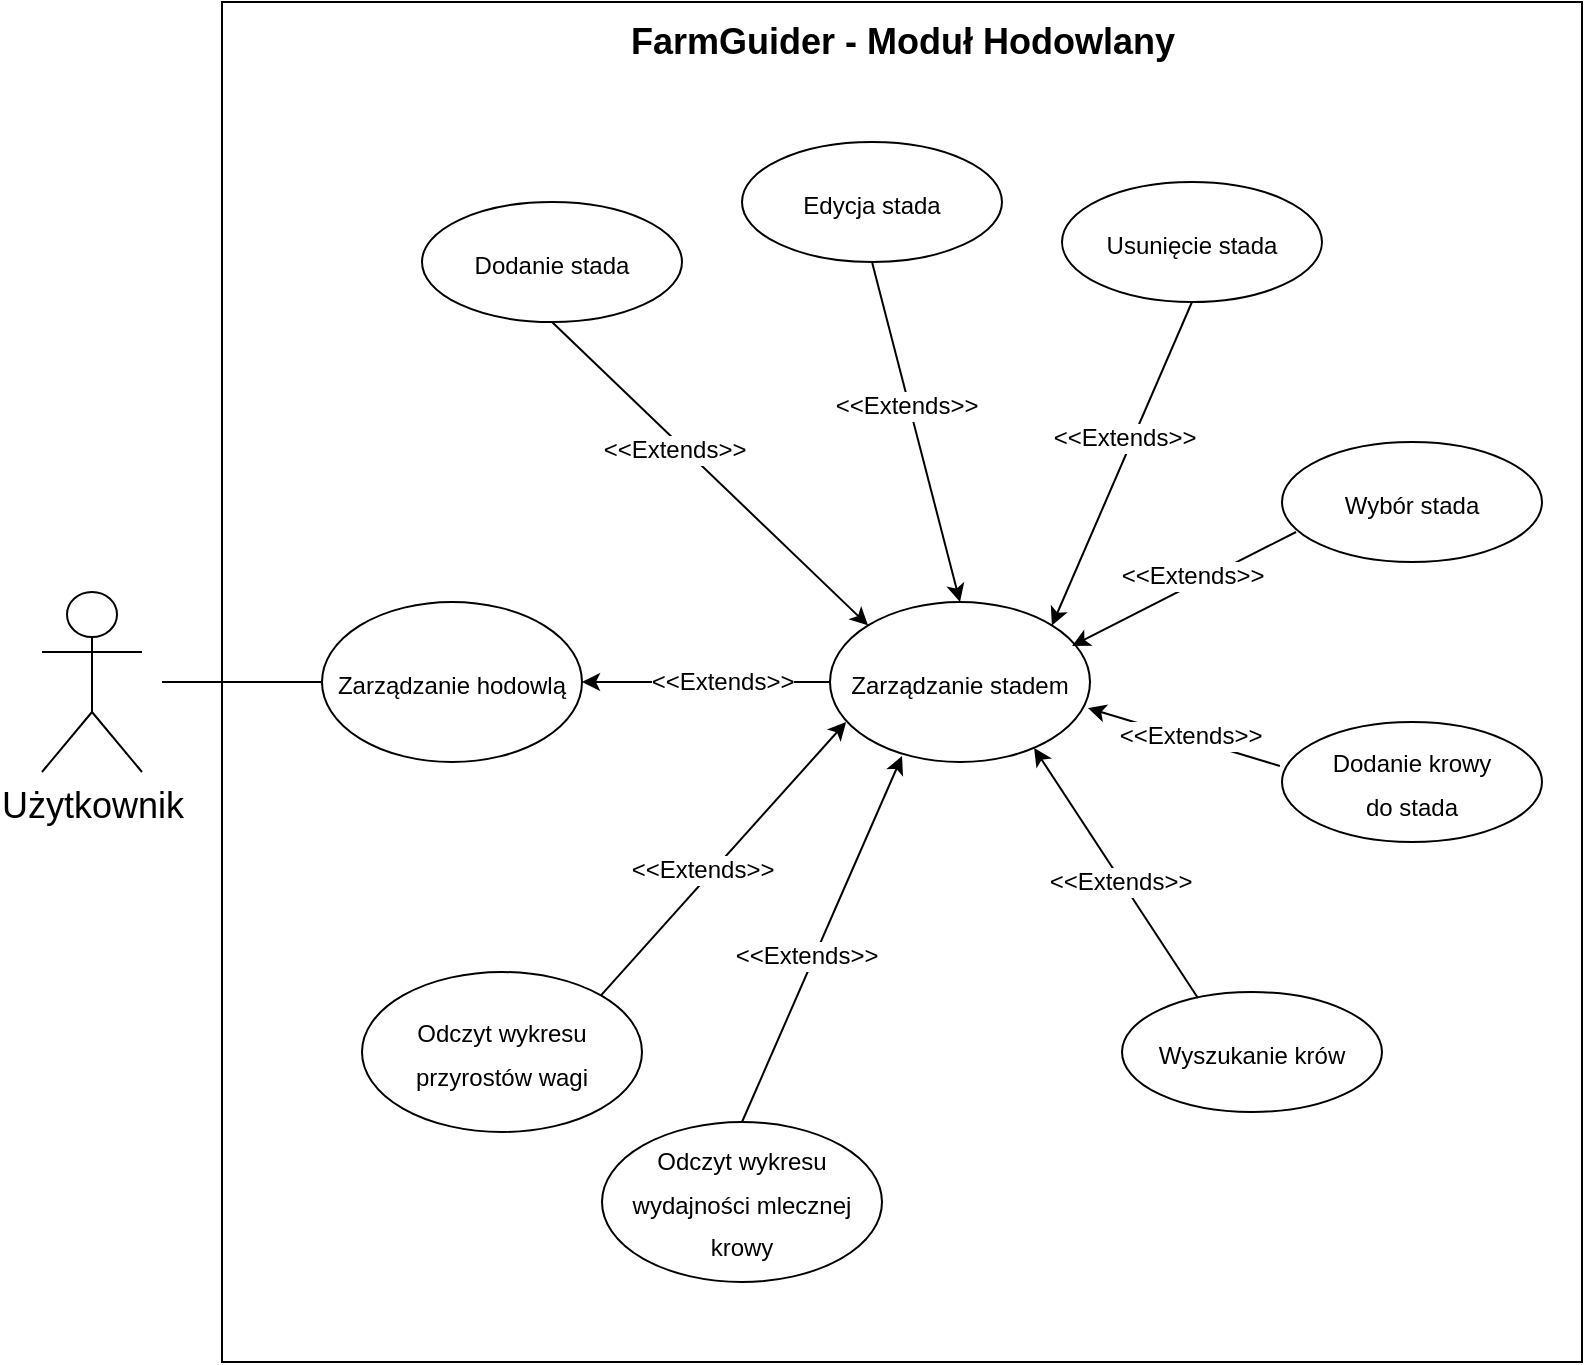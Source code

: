 <mxfile version="21.3.7" type="device">
  <diagram id="BC79CML7Z33H3tk79keH" name="Strona-1">
    <mxGraphModel dx="1434" dy="746" grid="1" gridSize="10" guides="1" tooltips="1" connect="1" arrows="1" fold="1" page="1" pageScale="1" pageWidth="827" pageHeight="1169" math="0" shadow="0">
      <root>
        <mxCell id="0" />
        <mxCell id="1" parent="0" />
        <mxCell id="yx_y9nf9KPECeYAKMQg5-1" value="" style="whiteSpace=wrap;html=1;aspect=fixed;" parent="1" vertex="1">
          <mxGeometry x="110" y="60" width="680" height="680" as="geometry" />
        </mxCell>
        <mxCell id="yx_y9nf9KPECeYAKMQg5-2" value="&lt;div style=&quot;font-size: 18px;&quot; align=&quot;center&quot;&gt;&lt;font style=&quot;font-size: 18px;&quot;&gt;&lt;b&gt;FarmGuider &lt;font style=&quot;font-size: 18px;&quot;&gt;- Moduł Hodowlany&lt;/font&gt;&lt;br&gt;&lt;/b&gt;&lt;/font&gt;&lt;/div&gt;" style="text;html=1;strokeColor=none;fillColor=none;spacing=5;spacingTop=-20;whiteSpace=wrap;overflow=hidden;rounded=0;align=center;" parent="1" vertex="1">
          <mxGeometry x="295.63" y="80" width="308.75" height="30" as="geometry" />
        </mxCell>
        <mxCell id="yx_y9nf9KPECeYAKMQg5-13" value="&lt;font style=&quot;font-size: 12px;&quot;&gt;Zarządzanie hodowlą&lt;br&gt;&lt;/font&gt;" style="ellipse;whiteSpace=wrap;html=1;fontSize=18;" parent="1" vertex="1">
          <mxGeometry x="160" y="360" width="130" height="80" as="geometry" />
        </mxCell>
        <mxCell id="VzAytHsf84ptwid28OPW-6" value="Użytkownik" style="shape=umlActor;verticalLabelPosition=bottom;verticalAlign=top;html=1;outlineConnect=0;fontSize=18;" vertex="1" parent="1">
          <mxGeometry x="20" y="355" width="50" height="90" as="geometry" />
        </mxCell>
        <mxCell id="VzAytHsf84ptwid28OPW-16" style="edgeStyle=orthogonalEdgeStyle;rounded=0;orthogonalLoop=1;jettySize=auto;html=1;entryX=0;entryY=0.5;entryDx=0;entryDy=0;fontSize=12;endArrow=none;endFill=0;" edge="1" parent="1" target="yx_y9nf9KPECeYAKMQg5-13">
          <mxGeometry relative="1" as="geometry">
            <mxPoint x="80" y="400" as="sourcePoint" />
            <Array as="points">
              <mxPoint x="80" y="400" />
            </Array>
            <mxPoint x="610" y="270" as="targetPoint" />
          </mxGeometry>
        </mxCell>
        <mxCell id="VzAytHsf84ptwid28OPW-18" value="&lt;font style=&quot;font-size: 12px;&quot;&gt;Zarządzanie stadem&lt;br&gt;&lt;/font&gt;" style="ellipse;whiteSpace=wrap;html=1;fontSize=18;" vertex="1" parent="1">
          <mxGeometry x="414" y="360" width="130" height="80" as="geometry" />
        </mxCell>
        <mxCell id="VzAytHsf84ptwid28OPW-29" value="&lt;div&gt;&lt;font style=&quot;font-size: 12px;&quot;&gt;Dodanie stada&lt;/font&gt;&lt;/div&gt;" style="ellipse;whiteSpace=wrap;html=1;fontSize=18;" vertex="1" parent="1">
          <mxGeometry x="210" y="160" width="130" height="60" as="geometry" />
        </mxCell>
        <mxCell id="VzAytHsf84ptwid28OPW-30" value="&lt;font style=&quot;font-size: 12px;&quot;&gt;Edycja stada&lt;br&gt;&lt;/font&gt;" style="ellipse;whiteSpace=wrap;html=1;fontSize=18;" vertex="1" parent="1">
          <mxGeometry x="370" y="130" width="130" height="60" as="geometry" />
        </mxCell>
        <mxCell id="VzAytHsf84ptwid28OPW-31" value="&lt;font style=&quot;font-size: 12px;&quot;&gt;Usunięcie stada&lt;br&gt;&lt;/font&gt;" style="ellipse;whiteSpace=wrap;html=1;fontSize=18;" vertex="1" parent="1">
          <mxGeometry x="530" y="150" width="130" height="60" as="geometry" />
        </mxCell>
        <mxCell id="VzAytHsf84ptwid28OPW-38" value="" style="endArrow=classic;html=1;rounded=0;entryX=1;entryY=0.5;entryDx=0;entryDy=0;exitX=0;exitY=0.5;exitDx=0;exitDy=0;" edge="1" parent="1" source="VzAytHsf84ptwid28OPW-18" target="yx_y9nf9KPECeYAKMQg5-13">
          <mxGeometry width="50" height="50" relative="1" as="geometry">
            <mxPoint x="370" y="210" as="sourcePoint" />
            <mxPoint x="235" y="370" as="targetPoint" />
          </mxGeometry>
        </mxCell>
        <mxCell id="VzAytHsf84ptwid28OPW-39" value="&lt;font style=&quot;font-size: 12px;&quot;&gt;&amp;lt;&amp;lt;Extends&amp;gt;&amp;gt;&lt;/font&gt;" style="edgeLabel;html=1;align=center;verticalAlign=middle;resizable=0;points=[];rotation=0;" vertex="1" connectable="0" parent="VzAytHsf84ptwid28OPW-38">
          <mxGeometry x="-0.122" relative="1" as="geometry">
            <mxPoint as="offset" />
          </mxGeometry>
        </mxCell>
        <mxCell id="VzAytHsf84ptwid28OPW-45" value="" style="endArrow=classic;html=1;rounded=0;entryX=0;entryY=0;entryDx=0;entryDy=0;exitX=0.5;exitY=1;exitDx=0;exitDy=0;" edge="1" parent="1" source="VzAytHsf84ptwid28OPW-29" target="VzAytHsf84ptwid28OPW-18">
          <mxGeometry width="50" height="50" relative="1" as="geometry">
            <mxPoint x="410" y="380" as="sourcePoint" />
            <mxPoint x="300" y="410" as="targetPoint" />
          </mxGeometry>
        </mxCell>
        <mxCell id="VzAytHsf84ptwid28OPW-46" value="&lt;font style=&quot;font-size: 12px;&quot;&gt;&amp;lt;&amp;lt;Extends&amp;gt;&amp;gt;&lt;/font&gt;" style="edgeLabel;html=1;align=center;verticalAlign=middle;resizable=0;points=[];rotation=0;" vertex="1" connectable="0" parent="VzAytHsf84ptwid28OPW-45">
          <mxGeometry x="-0.122" relative="1" as="geometry">
            <mxPoint x="-9" y="-3" as="offset" />
          </mxGeometry>
        </mxCell>
        <mxCell id="VzAytHsf84ptwid28OPW-48" value="" style="endArrow=classic;html=1;rounded=0;entryX=0.5;entryY=0;entryDx=0;entryDy=0;exitX=0.5;exitY=1;exitDx=0;exitDy=0;" edge="1" parent="1" source="VzAytHsf84ptwid28OPW-30" target="VzAytHsf84ptwid28OPW-18">
          <mxGeometry width="50" height="50" relative="1" as="geometry">
            <mxPoint x="630" y="310" as="sourcePoint" />
            <mxPoint x="521" y="352" as="targetPoint" />
          </mxGeometry>
        </mxCell>
        <mxCell id="VzAytHsf84ptwid28OPW-49" value="&lt;font style=&quot;font-size: 12px;&quot;&gt;&amp;lt;&amp;lt;Extends&amp;gt;&amp;gt;&lt;/font&gt;" style="edgeLabel;html=1;align=center;verticalAlign=middle;resizable=0;points=[];rotation=0;" vertex="1" connectable="0" parent="VzAytHsf84ptwid28OPW-48">
          <mxGeometry x="-0.122" relative="1" as="geometry">
            <mxPoint x="-3" y="-3" as="offset" />
          </mxGeometry>
        </mxCell>
        <mxCell id="VzAytHsf84ptwid28OPW-50" value="" style="endArrow=classic;html=1;rounded=0;entryX=1;entryY=0;entryDx=0;entryDy=0;exitX=0.5;exitY=1;exitDx=0;exitDy=0;" edge="1" parent="1" source="VzAytHsf84ptwid28OPW-31" target="VzAytHsf84ptwid28OPW-18">
          <mxGeometry width="50" height="50" relative="1" as="geometry">
            <mxPoint x="650" y="380" as="sourcePoint" />
            <mxPoint x="540" y="380" as="targetPoint" />
          </mxGeometry>
        </mxCell>
        <mxCell id="VzAytHsf84ptwid28OPW-51" value="&lt;font style=&quot;font-size: 12px;&quot;&gt;&amp;lt;&amp;lt;Extends&amp;gt;&amp;gt;&lt;/font&gt;" style="edgeLabel;html=1;align=center;verticalAlign=middle;resizable=0;points=[];rotation=0;" vertex="1" connectable="0" parent="VzAytHsf84ptwid28OPW-50">
          <mxGeometry x="-0.122" relative="1" as="geometry">
            <mxPoint x="-3" y="-3" as="offset" />
          </mxGeometry>
        </mxCell>
        <mxCell id="VzAytHsf84ptwid28OPW-69" value="&lt;font style=&quot;font-size: 12px;&quot;&gt;Wybór stada&lt;br&gt;&lt;/font&gt;" style="ellipse;whiteSpace=wrap;html=1;fontSize=18;" vertex="1" parent="1">
          <mxGeometry x="640" y="280" width="130" height="60" as="geometry" />
        </mxCell>
        <mxCell id="VzAytHsf84ptwid28OPW-70" value="&lt;font style=&quot;font-size: 12px;&quot;&gt;Dodanie krowy&lt;br&gt; do stada&lt;br&gt;&lt;/font&gt;" style="ellipse;whiteSpace=wrap;html=1;fontSize=18;" vertex="1" parent="1">
          <mxGeometry x="640" y="420" width="130" height="60" as="geometry" />
        </mxCell>
        <mxCell id="VzAytHsf84ptwid28OPW-71" value="&lt;font style=&quot;font-size: 12px;&quot;&gt;Wyszukanie krów&lt;br&gt;&lt;/font&gt;" style="ellipse;whiteSpace=wrap;html=1;fontSize=18;" vertex="1" parent="1">
          <mxGeometry x="560" y="555" width="130" height="60" as="geometry" />
        </mxCell>
        <mxCell id="VzAytHsf84ptwid28OPW-72" value="&lt;font style=&quot;font-size: 12px;&quot;&gt;Odczyt wykresu wydajności mlecznej krowy&lt;br&gt;&lt;/font&gt;" style="ellipse;whiteSpace=wrap;html=1;fontSize=18;" vertex="1" parent="1">
          <mxGeometry x="300" y="620" width="140" height="80" as="geometry" />
        </mxCell>
        <mxCell id="VzAytHsf84ptwid28OPW-73" value="&lt;font style=&quot;font-size: 12px;&quot;&gt;Odczyt wykresu przyrostów wagi&lt;br&gt;&lt;/font&gt;" style="ellipse;whiteSpace=wrap;html=1;fontSize=18;" vertex="1" parent="1">
          <mxGeometry x="180" y="545" width="140" height="80" as="geometry" />
        </mxCell>
        <mxCell id="VzAytHsf84ptwid28OPW-74" value="" style="endArrow=classic;html=1;rounded=0;exitX=0.054;exitY=0.75;exitDx=0;exitDy=0;exitPerimeter=0;" edge="1" parent="1" source="VzAytHsf84ptwid28OPW-69">
          <mxGeometry width="50" height="50" relative="1" as="geometry">
            <mxPoint x="605" y="220" as="sourcePoint" />
            <mxPoint x="535" y="382" as="targetPoint" />
          </mxGeometry>
        </mxCell>
        <mxCell id="VzAytHsf84ptwid28OPW-75" value="&lt;font style=&quot;font-size: 12px;&quot;&gt;&amp;lt;&amp;lt;Extends&amp;gt;&amp;gt;&lt;/font&gt;" style="edgeLabel;html=1;align=center;verticalAlign=middle;resizable=0;points=[];rotation=0;" vertex="1" connectable="0" parent="VzAytHsf84ptwid28OPW-74">
          <mxGeometry x="-0.122" relative="1" as="geometry">
            <mxPoint x="-3" y="-3" as="offset" />
          </mxGeometry>
        </mxCell>
        <mxCell id="VzAytHsf84ptwid28OPW-76" value="" style="endArrow=classic;html=1;rounded=0;exitX=-0.008;exitY=0.367;exitDx=0;exitDy=0;exitPerimeter=0;entryX=0.992;entryY=0.663;entryDx=0;entryDy=0;entryPerimeter=0;" edge="1" parent="1" source="VzAytHsf84ptwid28OPW-70" target="VzAytHsf84ptwid28OPW-18">
          <mxGeometry width="50" height="50" relative="1" as="geometry">
            <mxPoint x="657" y="335" as="sourcePoint" />
            <mxPoint x="545" y="392" as="targetPoint" />
          </mxGeometry>
        </mxCell>
        <mxCell id="VzAytHsf84ptwid28OPW-77" value="&lt;font style=&quot;font-size: 12px;&quot;&gt;&amp;lt;&amp;lt;Extends&amp;gt;&amp;gt;&lt;/font&gt;" style="edgeLabel;html=1;align=center;verticalAlign=middle;resizable=0;points=[];rotation=0;" vertex="1" connectable="0" parent="VzAytHsf84ptwid28OPW-76">
          <mxGeometry x="-0.122" relative="1" as="geometry">
            <mxPoint x="-3" y="-3" as="offset" />
          </mxGeometry>
        </mxCell>
        <mxCell id="VzAytHsf84ptwid28OPW-78" value="" style="endArrow=classic;html=1;rounded=0;exitX=0.292;exitY=0.05;exitDx=0;exitDy=0;exitPerimeter=0;entryX=0.785;entryY=0.913;entryDx=0;entryDy=0;entryPerimeter=0;" edge="1" parent="1" source="VzAytHsf84ptwid28OPW-71" target="VzAytHsf84ptwid28OPW-18">
          <mxGeometry width="50" height="50" relative="1" as="geometry">
            <mxPoint x="649" y="452" as="sourcePoint" />
            <mxPoint x="553" y="423" as="targetPoint" />
          </mxGeometry>
        </mxCell>
        <mxCell id="VzAytHsf84ptwid28OPW-79" value="&lt;font style=&quot;font-size: 12px;&quot;&gt;&amp;lt;&amp;lt;Extends&amp;gt;&amp;gt;&lt;/font&gt;" style="edgeLabel;html=1;align=center;verticalAlign=middle;resizable=0;points=[];rotation=0;" vertex="1" connectable="0" parent="VzAytHsf84ptwid28OPW-78">
          <mxGeometry x="-0.122" relative="1" as="geometry">
            <mxPoint x="-3" y="-3" as="offset" />
          </mxGeometry>
        </mxCell>
        <mxCell id="VzAytHsf84ptwid28OPW-80" value="" style="endArrow=classic;html=1;rounded=0;exitX=0.5;exitY=0;exitDx=0;exitDy=0;entryX=0.277;entryY=0.963;entryDx=0;entryDy=0;entryPerimeter=0;" edge="1" parent="1" source="VzAytHsf84ptwid28OPW-72" target="VzAytHsf84ptwid28OPW-18">
          <mxGeometry width="50" height="50" relative="1" as="geometry">
            <mxPoint x="608" y="568" as="sourcePoint" />
            <mxPoint x="526" y="443" as="targetPoint" />
          </mxGeometry>
        </mxCell>
        <mxCell id="VzAytHsf84ptwid28OPW-81" value="&lt;font style=&quot;font-size: 12px;&quot;&gt;&amp;lt;&amp;lt;Extends&amp;gt;&amp;gt;&lt;/font&gt;" style="edgeLabel;html=1;align=center;verticalAlign=middle;resizable=0;points=[];rotation=0;" vertex="1" connectable="0" parent="VzAytHsf84ptwid28OPW-80">
          <mxGeometry x="-0.122" relative="1" as="geometry">
            <mxPoint x="-3" y="-3" as="offset" />
          </mxGeometry>
        </mxCell>
        <mxCell id="VzAytHsf84ptwid28OPW-82" value="" style="endArrow=classic;html=1;rounded=0;exitX=1;exitY=0;exitDx=0;exitDy=0;entryX=0.062;entryY=0.75;entryDx=0;entryDy=0;entryPerimeter=0;" edge="1" parent="1" source="VzAytHsf84ptwid28OPW-73" target="VzAytHsf84ptwid28OPW-18">
          <mxGeometry width="50" height="50" relative="1" as="geometry">
            <mxPoint x="618" y="578" as="sourcePoint" />
            <mxPoint x="536" y="453" as="targetPoint" />
          </mxGeometry>
        </mxCell>
        <mxCell id="VzAytHsf84ptwid28OPW-83" value="&lt;font style=&quot;font-size: 12px;&quot;&gt;&amp;lt;&amp;lt;Extends&amp;gt;&amp;gt;&lt;/font&gt;" style="edgeLabel;html=1;align=center;verticalAlign=middle;resizable=0;points=[];rotation=0;" vertex="1" connectable="0" parent="VzAytHsf84ptwid28OPW-82">
          <mxGeometry x="-0.122" relative="1" as="geometry">
            <mxPoint x="-3" y="-3" as="offset" />
          </mxGeometry>
        </mxCell>
      </root>
    </mxGraphModel>
  </diagram>
</mxfile>
